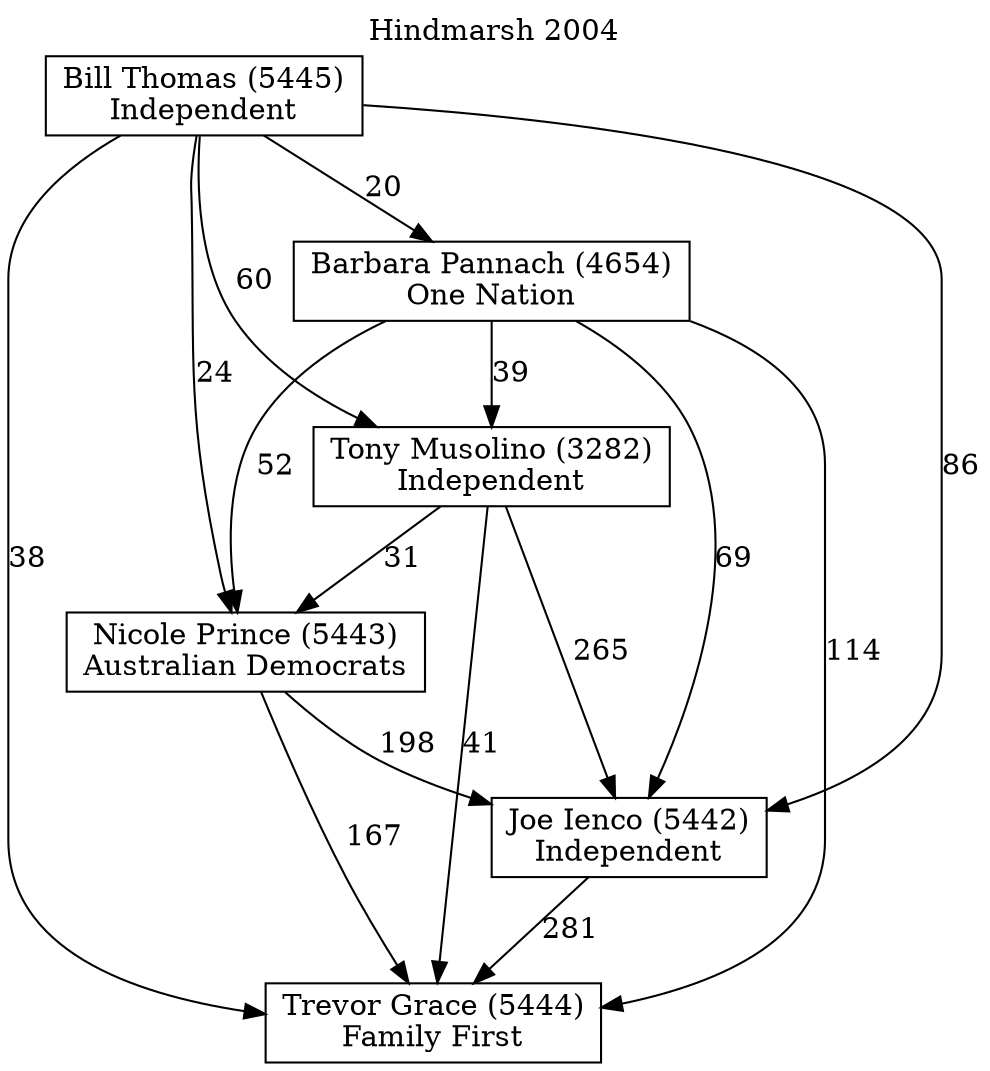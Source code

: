 // House preference flow
digraph "Trevor Grace (5444)_Hindmarsh_2004" {
	graph [label="Hindmarsh 2004" labelloc=t mclimit=10]
	node [shape=box]
	"Trevor Grace (5444)" [label="Trevor Grace (5444)
Family First"]
	"Joe Ienco (5442)" [label="Joe Ienco (5442)
Independent"]
	"Nicole Prince (5443)" [label="Nicole Prince (5443)
Australian Democrats"]
	"Tony Musolino (3282)" [label="Tony Musolino (3282)
Independent"]
	"Barbara Pannach (4654)" [label="Barbara Pannach (4654)
One Nation"]
	"Bill Thomas (5445)" [label="Bill Thomas (5445)
Independent"]
	"Joe Ienco (5442)" -> "Trevor Grace (5444)" [label=281]
	"Nicole Prince (5443)" -> "Joe Ienco (5442)" [label=198]
	"Tony Musolino (3282)" -> "Nicole Prince (5443)" [label=31]
	"Barbara Pannach (4654)" -> "Tony Musolino (3282)" [label=39]
	"Bill Thomas (5445)" -> "Barbara Pannach (4654)" [label=20]
	"Nicole Prince (5443)" -> "Trevor Grace (5444)" [label=167]
	"Tony Musolino (3282)" -> "Trevor Grace (5444)" [label=41]
	"Barbara Pannach (4654)" -> "Trevor Grace (5444)" [label=114]
	"Bill Thomas (5445)" -> "Trevor Grace (5444)" [label=38]
	"Bill Thomas (5445)" -> "Tony Musolino (3282)" [label=60]
	"Barbara Pannach (4654)" -> "Nicole Prince (5443)" [label=52]
	"Bill Thomas (5445)" -> "Nicole Prince (5443)" [label=24]
	"Tony Musolino (3282)" -> "Joe Ienco (5442)" [label=265]
	"Barbara Pannach (4654)" -> "Joe Ienco (5442)" [label=69]
	"Bill Thomas (5445)" -> "Joe Ienco (5442)" [label=86]
}
